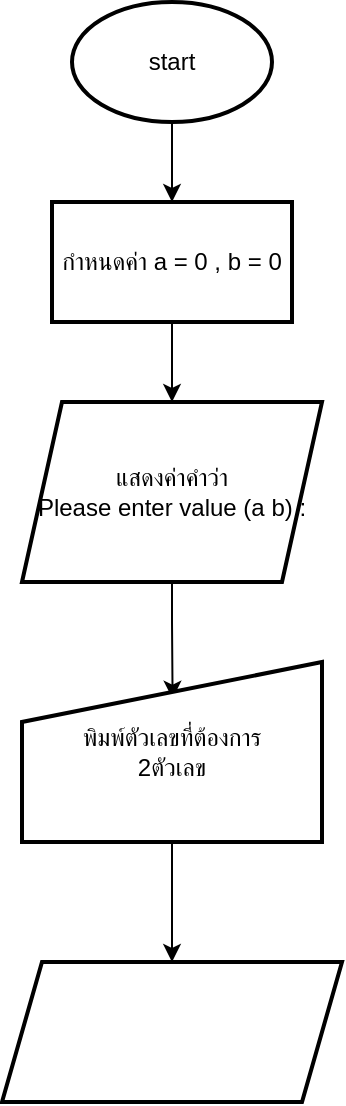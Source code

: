 <mxfile version="24.9.0">
  <diagram name="Page-1" id="tvV6F9p1IGlMY8s74ikh">
    <mxGraphModel dx="965" dy="510" grid="1" gridSize="10" guides="1" tooltips="1" connect="1" arrows="1" fold="1" page="1" pageScale="1" pageWidth="850" pageHeight="1100" math="0" shadow="0">
      <root>
        <mxCell id="0" />
        <mxCell id="1" parent="0" />
        <mxCell id="SYPircYb2qiG9cGxjsWl-3" value="" style="edgeStyle=orthogonalEdgeStyle;rounded=0;orthogonalLoop=1;jettySize=auto;html=1;" edge="1" parent="1" source="SYPircYb2qiG9cGxjsWl-1" target="SYPircYb2qiG9cGxjsWl-2">
          <mxGeometry relative="1" as="geometry" />
        </mxCell>
        <mxCell id="SYPircYb2qiG9cGxjsWl-1" value="start" style="strokeWidth=2;html=1;shape=mxgraph.flowchart.start_1;whiteSpace=wrap;" vertex="1" parent="1">
          <mxGeometry x="375" y="90" width="100" height="60" as="geometry" />
        </mxCell>
        <mxCell id="SYPircYb2qiG9cGxjsWl-7" value="" style="edgeStyle=orthogonalEdgeStyle;rounded=0;orthogonalLoop=1;jettySize=auto;html=1;" edge="1" parent="1" source="SYPircYb2qiG9cGxjsWl-2" target="SYPircYb2qiG9cGxjsWl-6">
          <mxGeometry relative="1" as="geometry" />
        </mxCell>
        <mxCell id="SYPircYb2qiG9cGxjsWl-2" value="กำหนดค่า a = 0 , b = 0" style="whiteSpace=wrap;html=1;strokeWidth=2;" vertex="1" parent="1">
          <mxGeometry x="365" y="190" width="120" height="60" as="geometry" />
        </mxCell>
        <mxCell id="SYPircYb2qiG9cGxjsWl-12" value="" style="edgeStyle=orthogonalEdgeStyle;rounded=0;orthogonalLoop=1;jettySize=auto;html=1;entryX=0.502;entryY=0.204;entryDx=0;entryDy=0;entryPerimeter=0;" edge="1" parent="1" source="SYPircYb2qiG9cGxjsWl-6" target="SYPircYb2qiG9cGxjsWl-10">
          <mxGeometry relative="1" as="geometry">
            <mxPoint x="425" y="505" as="targetPoint" />
          </mxGeometry>
        </mxCell>
        <mxCell id="SYPircYb2qiG9cGxjsWl-6" value="แสดงค่าคำว่า&lt;div&gt;Please enter value (a b) :&lt;/div&gt;" style="shape=parallelogram;perimeter=parallelogramPerimeter;whiteSpace=wrap;html=1;fixedSize=1;strokeWidth=2;" vertex="1" parent="1">
          <mxGeometry x="350" y="290" width="150" height="90" as="geometry" />
        </mxCell>
        <mxCell id="SYPircYb2qiG9cGxjsWl-14" value="" style="edgeStyle=orthogonalEdgeStyle;rounded=0;orthogonalLoop=1;jettySize=auto;html=1;" edge="1" parent="1" source="SYPircYb2qiG9cGxjsWl-10" target="SYPircYb2qiG9cGxjsWl-13">
          <mxGeometry relative="1" as="geometry" />
        </mxCell>
        <mxCell id="SYPircYb2qiG9cGxjsWl-10" value="พิมพ์ตัวเลขที่ต้องการ&lt;div&gt;2ตัวเลข&lt;/div&gt;" style="shape=manualInput;whiteSpace=wrap;html=1;strokeWidth=2;" vertex="1" parent="1">
          <mxGeometry x="350" y="420" width="150" height="90" as="geometry" />
        </mxCell>
        <mxCell id="SYPircYb2qiG9cGxjsWl-13" value="" style="shape=parallelogram;perimeter=parallelogramPerimeter;whiteSpace=wrap;html=1;fixedSize=1;strokeWidth=2;" vertex="1" parent="1">
          <mxGeometry x="340" y="570" width="170" height="70" as="geometry" />
        </mxCell>
      </root>
    </mxGraphModel>
  </diagram>
</mxfile>
